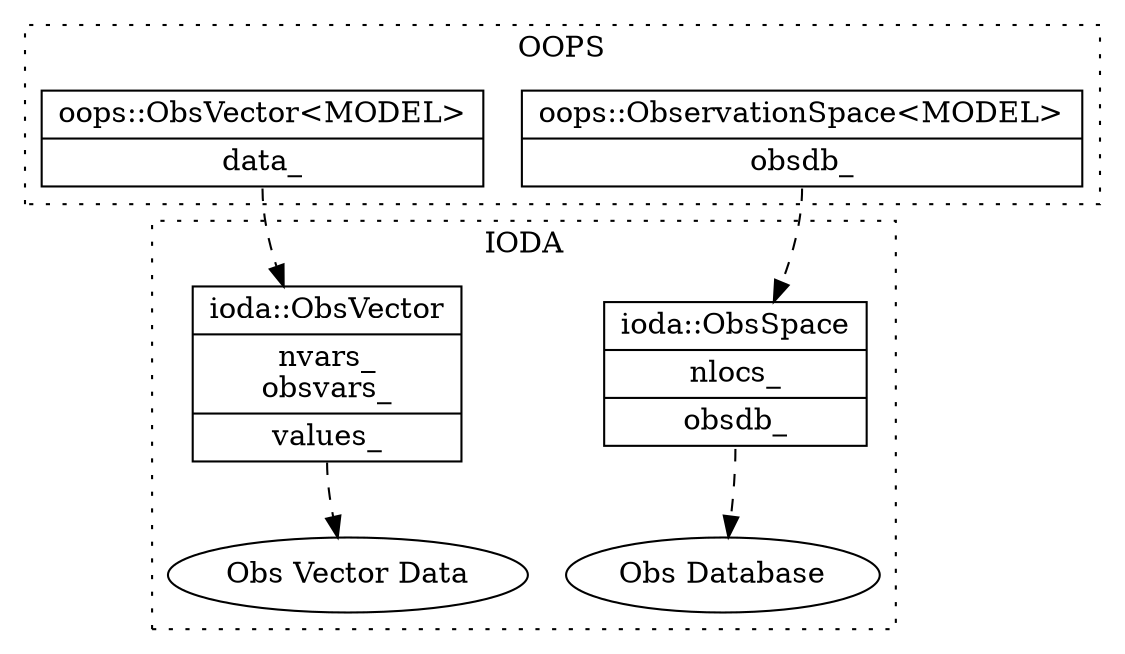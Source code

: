 digraph ClassStruct
  {
  subgraph cluster_OOPS {
  graph [ style=dotted ];
  label="OOPS";

  ObservationSpace [ shape=record, label="{oops::ObservationSpace\<MODEL\>|<odb1>obsdb_}" ];

  OopsObsVector [ shape=record, label="{oops::ObsVector\<MODEL\>|<ovec1>data_}" ];
  }

  subgraph cluster_IODA {
  graph [ style=dotted ];
  label="IODA";

  ObsSpace [ shape=record, label="{ioda::ObsSpace|nlocs_|<odb2>obsdb_}" ];
  ObsSpaceDb [ shapre=ellipse, label="Obs Database" ];
  ObsSpace:odb2 -> ObsSpaceDb [ style=dashed ];

  ObsVector [ shape=record, label="{ioda::ObsVector|nvars_\nobsvars_|<ovec2>values_}" ];
  ObsVectorValues [ shapre=ellipse, label="Obs Vector Data" ];
  ObsVector:ovec2 -> ObsVectorValues [ style=dashed ];
  }

  ObservationSpace:odb1 -> ObsSpace [ style=dashed ];

  OopsObsVector:ovec1 -> ObsVector [ style=dashed ];
  }
